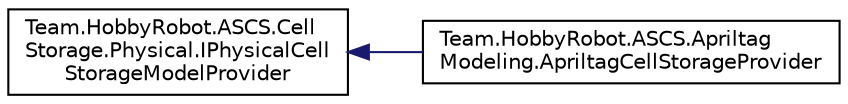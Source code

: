 digraph "Graphical Class Hierarchy"
{
 // LATEX_PDF_SIZE
  edge [fontname="Helvetica",fontsize="10",labelfontname="Helvetica",labelfontsize="10"];
  node [fontname="Helvetica",fontsize="10",shape=record];
  rankdir="LR";
  Node0 [label="Team.HobbyRobot.ASCS.Cell\lStorage.Physical.IPhysicalCell\lStorageModelProvider",height=0.2,width=0.4,color="black", fillcolor="white", style="filled",URL="$interface_team_1_1_hobby_robot_1_1_a_s_c_s_1_1_cell_storage_1_1_physical_1_1_i_physical_cell_storage_model_provider.html",tooltip=" "];
  Node0 -> Node1 [dir="back",color="midnightblue",fontsize="10",style="solid",fontname="Helvetica"];
  Node1 [label="Team.HobbyRobot.ASCS.Apriltag\lModeling.ApriltagCellStorageProvider",height=0.2,width=0.4,color="black", fillcolor="white", style="filled",URL="$class_team_1_1_hobby_robot_1_1_a_s_c_s_1_1_apriltag_modeling_1_1_apriltag_cell_storage_provider.html",tooltip=" "];
}
